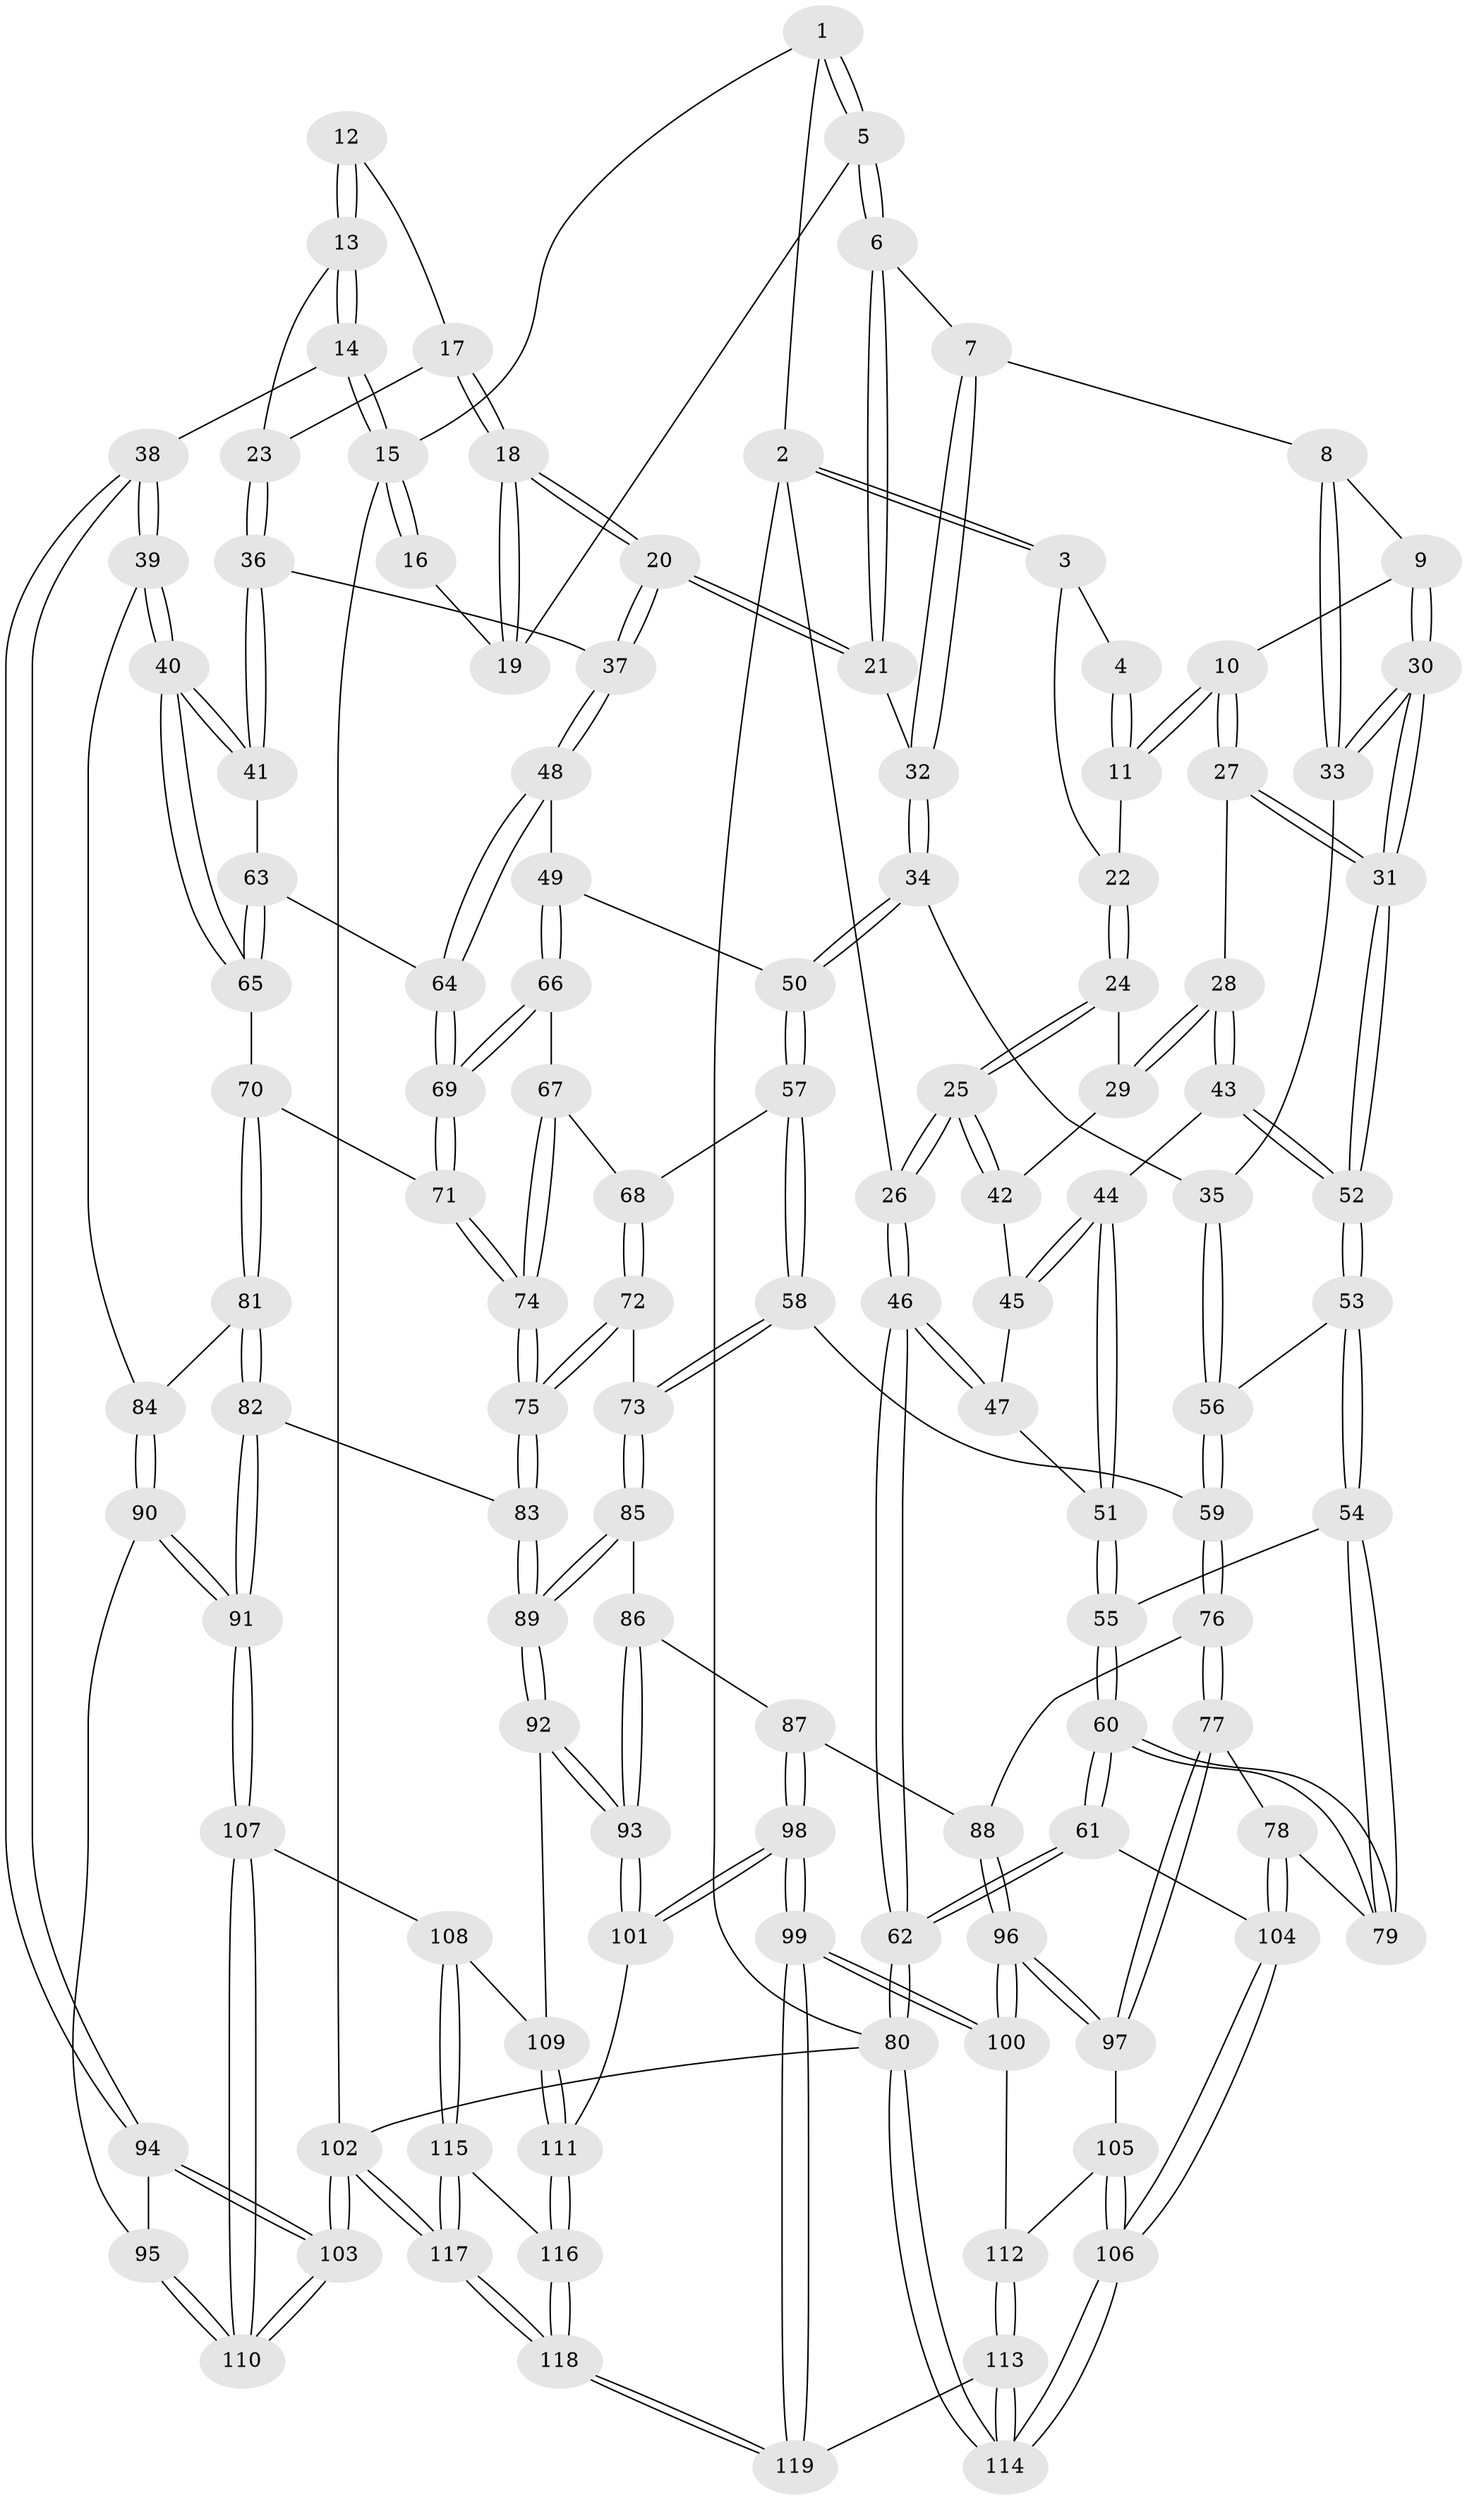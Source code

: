 // coarse degree distribution, {3: 0.38333333333333336, 5: 0.016666666666666666, 4: 0.5833333333333334, 6: 0.016666666666666666}
// Generated by graph-tools (version 1.1) at 2025/38/03/04/25 23:38:37]
// undirected, 119 vertices, 294 edges
graph export_dot {
  node [color=gray90,style=filled];
  1 [pos="+0.2749485275941763+0"];
  2 [pos="+0+0.035817124898660686"];
  3 [pos="+0.008760930288732075+0.10016664209461336"];
  4 [pos="+0.27419574904655686+0"];
  5 [pos="+0.5367087165971857+0"];
  6 [pos="+0.5354851817190367+0"];
  7 [pos="+0.4374695514007276+0.17643074745506268"];
  8 [pos="+0.4087856757609493+0.19068220390947163"];
  9 [pos="+0.374370707484629+0.19141978608562607"];
  10 [pos="+0.24570260229796034+0.15634734170775585"];
  11 [pos="+0.21949502207770882+0.11420927688461718"];
  12 [pos="+0.8585984204887467+0"];
  13 [pos="+1+0.18824021890258283"];
  14 [pos="+1+0.2094000625658853"];
  15 [pos="+1+0"];
  16 [pos="+0.8361840312769474+0"];
  17 [pos="+0.8206328940577154+0.14603727290902957"];
  18 [pos="+0.7572402205320957+0.24454376396123317"];
  19 [pos="+0.5398641541864773+0"];
  20 [pos="+0.7536897659280846+0.270959747829656"];
  21 [pos="+0.6022573093797423+0.25656947512081696"];
  22 [pos="+0.09700023293176836+0.17256263806870856"];
  23 [pos="+1+0.191143243244876"];
  24 [pos="+0.08132846699064229+0.2175526742696027"];
  25 [pos="+0+0.28500677083861237"];
  26 [pos="+0+0.29260278193858813"];
  27 [pos="+0.24434862560842655+0.31835340775526927"];
  28 [pos="+0.14353912957603318+0.29357426603898434"];
  29 [pos="+0.09420367474008723+0.2627580227628458"];
  30 [pos="+0.29028898428819466+0.344517693278281"];
  31 [pos="+0.2658547904784118+0.35457832483853513"];
  32 [pos="+0.5378839831359183+0.28828689218874337"];
  33 [pos="+0.3852323872977353+0.3250717093252891"];
  34 [pos="+0.5191859261559976+0.3315193500887413"];
  35 [pos="+0.4636195656116868+0.3545086799460653"];
  36 [pos="+0.8516687983515533+0.3248123086798184"];
  37 [pos="+0.774439606947724+0.3062309219905514"];
  38 [pos="+1+0.5356726610149826"];
  39 [pos="+1+0.5335377136910363"];
  40 [pos="+1+0.5244286753986084"];
  41 [pos="+0.8914505787516335+0.36334839293533944"];
  42 [pos="+0.07509425070422716+0.2918367247217735"];
  43 [pos="+0.10499275975824758+0.38627043058403"];
  44 [pos="+0.10268446322602344+0.38646584884328444"];
  45 [pos="+0.06572027619874773+0.3129143169190881"];
  46 [pos="+0+0.3418053340033013"];
  47 [pos="+0+0.3599298385856633"];
  48 [pos="+0.7338027355553551+0.38951617983499764"];
  49 [pos="+0.721926806821942+0.4017287027537985"];
  50 [pos="+0.5806714964811394+0.42843235916484723"];
  51 [pos="+0.06478364897539786+0.41311183439328325"];
  52 [pos="+0.2526420330382081+0.43096128878148415"];
  53 [pos="+0.2542579702039178+0.4418903843726389"];
  54 [pos="+0.24071403561422158+0.4847719251387424"];
  55 [pos="+0.060192564857188983+0.45462033415154157"];
  56 [pos="+0.4255540905878142+0.4599733624021597"];
  57 [pos="+0.5744739187393847+0.4479038561019967"];
  58 [pos="+0.5286869360516671+0.5629619843442496"];
  59 [pos="+0.4928391672002845+0.5620308468073415"];
  60 [pos="+0+0.6511888476672296"];
  61 [pos="+0+0.6697770475109031"];
  62 [pos="+0+0.6749394578110145"];
  63 [pos="+0.8424298482953803+0.4821289647375539"];
  64 [pos="+0.7979118072721324+0.4765091160029676"];
  65 [pos="+0.8777660431148899+0.5373383776512981"];
  66 [pos="+0.7094816636125+0.47984253468191507"];
  67 [pos="+0.6998236715754658+0.5062738458456383"];
  68 [pos="+0.6884147663332666+0.5117675225355195"];
  69 [pos="+0.796294969469945+0.5304197127196252"];
  70 [pos="+0.8368292987377748+0.5586598564067261"];
  71 [pos="+0.7996278092101022+0.5415251985126549"];
  72 [pos="+0.5829851975035079+0.5767054537341074"];
  73 [pos="+0.534477680775197+0.5672739610445142"];
  74 [pos="+0.7366855075502088+0.5694110922907475"];
  75 [pos="+0.7157683239463228+0.6733942822215905"];
  76 [pos="+0.3240698087571777+0.6764866660827736"];
  77 [pos="+0.2937816994594185+0.6764717122534532"];
  78 [pos="+0.27035105730141706+0.6700349549108893"];
  79 [pos="+0.22724170233911437+0.629912535262349"];
  80 [pos="+0+1"];
  81 [pos="+0.8134151517751492+0.6874532062364967"];
  82 [pos="+0.7538944418096557+0.7169706804406647"];
  83 [pos="+0.7375925445085075+0.7164850913530662"];
  84 [pos="+0.888945870280487+0.686150424110472"];
  85 [pos="+0.5480289075350074+0.6915687719513478"];
  86 [pos="+0.5148768206089821+0.7513049568698901"];
  87 [pos="+0.45973284144750276+0.7678675960740035"];
  88 [pos="+0.4215056978829172+0.7546971192991284"];
  89 [pos="+0.7030714880163936+0.7514010935771004"];
  90 [pos="+0.9361325202463925+0.8096915130334471"];
  91 [pos="+0.8619588278229117+0.8538346606368931"];
  92 [pos="+0.6617950791621283+0.8248143807533601"];
  93 [pos="+0.6447047255924047+0.8369097393797351"];
  94 [pos="+1+0.6856937621673096"];
  95 [pos="+0.9450084939596314+0.810442416383176"];
  96 [pos="+0.3925031455771863+0.9082802078184524"];
  97 [pos="+0.3307404565685499+0.8656835808893599"];
  98 [pos="+0.5317288056289787+0.9692492082564543"];
  99 [pos="+0.49400802423792234+1"];
  100 [pos="+0.4194674791422924+0.9555911118700107"];
  101 [pos="+0.620173079165576+0.8765769191869798"];
  102 [pos="+1+1"];
  103 [pos="+1+1"];
  104 [pos="+0.1725161002435655+0.8850774768064804"];
  105 [pos="+0.2616161900703864+0.9092929945581205"];
  106 [pos="+0.17307565567215966+0.8904493769531262"];
  107 [pos="+0.8552229769943849+0.8926811029075601"];
  108 [pos="+0.830334918280106+0.9197399620680028"];
  109 [pos="+0.7343000674429426+0.8810871512757024"];
  110 [pos="+1+0.963132630349356"];
  111 [pos="+0.7267137756124558+0.9713134017179899"];
  112 [pos="+0.27155700804952254+0.9214351693750519"];
  113 [pos="+0.382365539798241+1"];
  114 [pos="+0+1"];
  115 [pos="+0.8290316879243357+0.9260710305420468"];
  116 [pos="+0.7295886853947413+0.9767285495168074"];
  117 [pos="+0.9127745745795368+1"];
  118 [pos="+0.6513755979730184+1"];
  119 [pos="+0.4870861757007983+1"];
  1 -- 2;
  1 -- 5;
  1 -- 5;
  1 -- 15;
  2 -- 3;
  2 -- 3;
  2 -- 26;
  2 -- 80;
  3 -- 4;
  3 -- 22;
  4 -- 11;
  4 -- 11;
  5 -- 6;
  5 -- 6;
  5 -- 19;
  6 -- 7;
  6 -- 21;
  6 -- 21;
  7 -- 8;
  7 -- 32;
  7 -- 32;
  8 -- 9;
  8 -- 33;
  8 -- 33;
  9 -- 10;
  9 -- 30;
  9 -- 30;
  10 -- 11;
  10 -- 11;
  10 -- 27;
  10 -- 27;
  11 -- 22;
  12 -- 13;
  12 -- 13;
  12 -- 17;
  13 -- 14;
  13 -- 14;
  13 -- 23;
  14 -- 15;
  14 -- 15;
  14 -- 38;
  15 -- 16;
  15 -- 16;
  15 -- 102;
  16 -- 19;
  17 -- 18;
  17 -- 18;
  17 -- 23;
  18 -- 19;
  18 -- 19;
  18 -- 20;
  18 -- 20;
  20 -- 21;
  20 -- 21;
  20 -- 37;
  20 -- 37;
  21 -- 32;
  22 -- 24;
  22 -- 24;
  23 -- 36;
  23 -- 36;
  24 -- 25;
  24 -- 25;
  24 -- 29;
  25 -- 26;
  25 -- 26;
  25 -- 42;
  25 -- 42;
  26 -- 46;
  26 -- 46;
  27 -- 28;
  27 -- 31;
  27 -- 31;
  28 -- 29;
  28 -- 29;
  28 -- 43;
  28 -- 43;
  29 -- 42;
  30 -- 31;
  30 -- 31;
  30 -- 33;
  30 -- 33;
  31 -- 52;
  31 -- 52;
  32 -- 34;
  32 -- 34;
  33 -- 35;
  34 -- 35;
  34 -- 50;
  34 -- 50;
  35 -- 56;
  35 -- 56;
  36 -- 37;
  36 -- 41;
  36 -- 41;
  37 -- 48;
  37 -- 48;
  38 -- 39;
  38 -- 39;
  38 -- 94;
  38 -- 94;
  39 -- 40;
  39 -- 40;
  39 -- 84;
  40 -- 41;
  40 -- 41;
  40 -- 65;
  40 -- 65;
  41 -- 63;
  42 -- 45;
  43 -- 44;
  43 -- 52;
  43 -- 52;
  44 -- 45;
  44 -- 45;
  44 -- 51;
  44 -- 51;
  45 -- 47;
  46 -- 47;
  46 -- 47;
  46 -- 62;
  46 -- 62;
  47 -- 51;
  48 -- 49;
  48 -- 64;
  48 -- 64;
  49 -- 50;
  49 -- 66;
  49 -- 66;
  50 -- 57;
  50 -- 57;
  51 -- 55;
  51 -- 55;
  52 -- 53;
  52 -- 53;
  53 -- 54;
  53 -- 54;
  53 -- 56;
  54 -- 55;
  54 -- 79;
  54 -- 79;
  55 -- 60;
  55 -- 60;
  56 -- 59;
  56 -- 59;
  57 -- 58;
  57 -- 58;
  57 -- 68;
  58 -- 59;
  58 -- 73;
  58 -- 73;
  59 -- 76;
  59 -- 76;
  60 -- 61;
  60 -- 61;
  60 -- 79;
  60 -- 79;
  61 -- 62;
  61 -- 62;
  61 -- 104;
  62 -- 80;
  62 -- 80;
  63 -- 64;
  63 -- 65;
  63 -- 65;
  64 -- 69;
  64 -- 69;
  65 -- 70;
  66 -- 67;
  66 -- 69;
  66 -- 69;
  67 -- 68;
  67 -- 74;
  67 -- 74;
  68 -- 72;
  68 -- 72;
  69 -- 71;
  69 -- 71;
  70 -- 71;
  70 -- 81;
  70 -- 81;
  71 -- 74;
  71 -- 74;
  72 -- 73;
  72 -- 75;
  72 -- 75;
  73 -- 85;
  73 -- 85;
  74 -- 75;
  74 -- 75;
  75 -- 83;
  75 -- 83;
  76 -- 77;
  76 -- 77;
  76 -- 88;
  77 -- 78;
  77 -- 97;
  77 -- 97;
  78 -- 79;
  78 -- 104;
  78 -- 104;
  80 -- 114;
  80 -- 114;
  80 -- 102;
  81 -- 82;
  81 -- 82;
  81 -- 84;
  82 -- 83;
  82 -- 91;
  82 -- 91;
  83 -- 89;
  83 -- 89;
  84 -- 90;
  84 -- 90;
  85 -- 86;
  85 -- 89;
  85 -- 89;
  86 -- 87;
  86 -- 93;
  86 -- 93;
  87 -- 88;
  87 -- 98;
  87 -- 98;
  88 -- 96;
  88 -- 96;
  89 -- 92;
  89 -- 92;
  90 -- 91;
  90 -- 91;
  90 -- 95;
  91 -- 107;
  91 -- 107;
  92 -- 93;
  92 -- 93;
  92 -- 109;
  93 -- 101;
  93 -- 101;
  94 -- 95;
  94 -- 103;
  94 -- 103;
  95 -- 110;
  95 -- 110;
  96 -- 97;
  96 -- 97;
  96 -- 100;
  96 -- 100;
  97 -- 105;
  98 -- 99;
  98 -- 99;
  98 -- 101;
  98 -- 101;
  99 -- 100;
  99 -- 100;
  99 -- 119;
  99 -- 119;
  100 -- 112;
  101 -- 111;
  102 -- 103;
  102 -- 103;
  102 -- 117;
  102 -- 117;
  103 -- 110;
  103 -- 110;
  104 -- 106;
  104 -- 106;
  105 -- 106;
  105 -- 106;
  105 -- 112;
  106 -- 114;
  106 -- 114;
  107 -- 108;
  107 -- 110;
  107 -- 110;
  108 -- 109;
  108 -- 115;
  108 -- 115;
  109 -- 111;
  109 -- 111;
  111 -- 116;
  111 -- 116;
  112 -- 113;
  112 -- 113;
  113 -- 114;
  113 -- 114;
  113 -- 119;
  115 -- 116;
  115 -- 117;
  115 -- 117;
  116 -- 118;
  116 -- 118;
  117 -- 118;
  117 -- 118;
  118 -- 119;
  118 -- 119;
}
